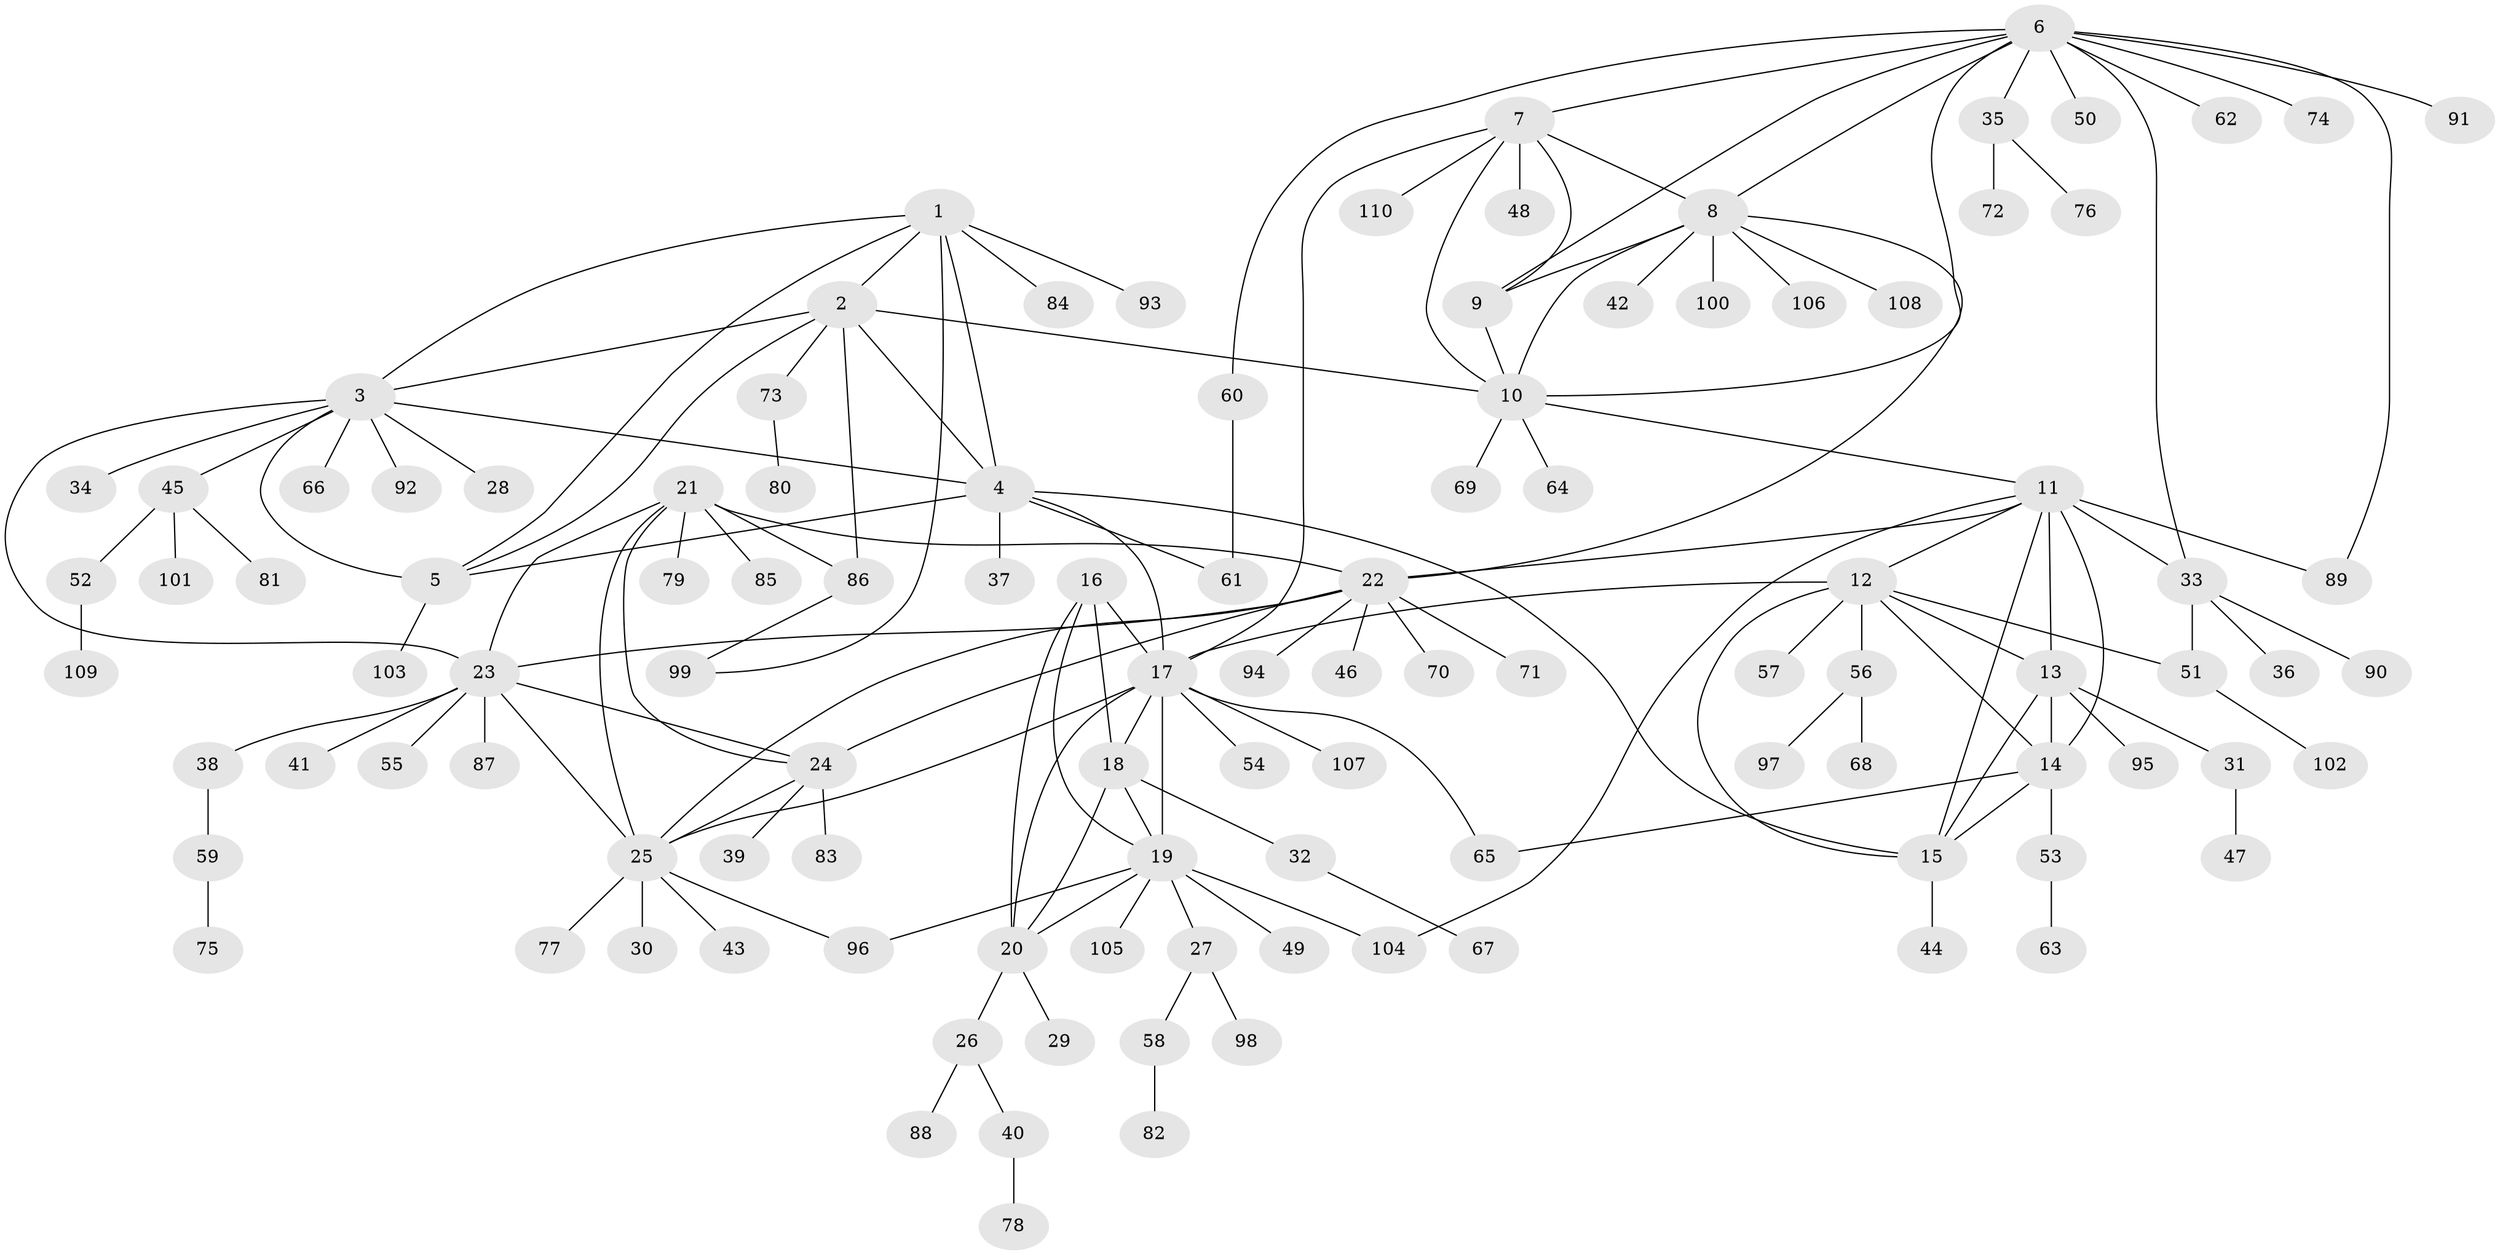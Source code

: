 // Generated by graph-tools (version 1.1) at 2025/02/03/09/25 03:02:47]
// undirected, 110 vertices, 154 edges
graph export_dot {
graph [start="1"]
  node [color=gray90,style=filled];
  1;
  2;
  3;
  4;
  5;
  6;
  7;
  8;
  9;
  10;
  11;
  12;
  13;
  14;
  15;
  16;
  17;
  18;
  19;
  20;
  21;
  22;
  23;
  24;
  25;
  26;
  27;
  28;
  29;
  30;
  31;
  32;
  33;
  34;
  35;
  36;
  37;
  38;
  39;
  40;
  41;
  42;
  43;
  44;
  45;
  46;
  47;
  48;
  49;
  50;
  51;
  52;
  53;
  54;
  55;
  56;
  57;
  58;
  59;
  60;
  61;
  62;
  63;
  64;
  65;
  66;
  67;
  68;
  69;
  70;
  71;
  72;
  73;
  74;
  75;
  76;
  77;
  78;
  79;
  80;
  81;
  82;
  83;
  84;
  85;
  86;
  87;
  88;
  89;
  90;
  91;
  92;
  93;
  94;
  95;
  96;
  97;
  98;
  99;
  100;
  101;
  102;
  103;
  104;
  105;
  106;
  107;
  108;
  109;
  110;
  1 -- 2;
  1 -- 3;
  1 -- 4;
  1 -- 5;
  1 -- 84;
  1 -- 93;
  1 -- 99;
  2 -- 3;
  2 -- 4;
  2 -- 5;
  2 -- 10;
  2 -- 73;
  2 -- 86;
  3 -- 4;
  3 -- 5;
  3 -- 23;
  3 -- 28;
  3 -- 34;
  3 -- 45;
  3 -- 66;
  3 -- 92;
  4 -- 5;
  4 -- 15;
  4 -- 17;
  4 -- 37;
  4 -- 61;
  5 -- 103;
  6 -- 7;
  6 -- 8;
  6 -- 9;
  6 -- 10;
  6 -- 33;
  6 -- 35;
  6 -- 50;
  6 -- 60;
  6 -- 62;
  6 -- 74;
  6 -- 89;
  6 -- 91;
  7 -- 8;
  7 -- 9;
  7 -- 10;
  7 -- 17;
  7 -- 48;
  7 -- 110;
  8 -- 9;
  8 -- 10;
  8 -- 22;
  8 -- 42;
  8 -- 100;
  8 -- 106;
  8 -- 108;
  9 -- 10;
  10 -- 11;
  10 -- 64;
  10 -- 69;
  11 -- 12;
  11 -- 13;
  11 -- 14;
  11 -- 15;
  11 -- 22;
  11 -- 33;
  11 -- 89;
  11 -- 104;
  12 -- 13;
  12 -- 14;
  12 -- 15;
  12 -- 17;
  12 -- 51;
  12 -- 56;
  12 -- 57;
  13 -- 14;
  13 -- 15;
  13 -- 31;
  13 -- 95;
  14 -- 15;
  14 -- 53;
  14 -- 65;
  15 -- 44;
  16 -- 17;
  16 -- 18;
  16 -- 19;
  16 -- 20;
  17 -- 18;
  17 -- 19;
  17 -- 20;
  17 -- 25;
  17 -- 54;
  17 -- 65;
  17 -- 107;
  18 -- 19;
  18 -- 20;
  18 -- 32;
  19 -- 20;
  19 -- 27;
  19 -- 49;
  19 -- 96;
  19 -- 104;
  19 -- 105;
  20 -- 26;
  20 -- 29;
  21 -- 22;
  21 -- 23;
  21 -- 24;
  21 -- 25;
  21 -- 79;
  21 -- 85;
  21 -- 86;
  22 -- 23;
  22 -- 24;
  22 -- 25;
  22 -- 46;
  22 -- 70;
  22 -- 71;
  22 -- 94;
  23 -- 24;
  23 -- 25;
  23 -- 38;
  23 -- 41;
  23 -- 55;
  23 -- 87;
  24 -- 25;
  24 -- 39;
  24 -- 83;
  25 -- 30;
  25 -- 43;
  25 -- 77;
  25 -- 96;
  26 -- 40;
  26 -- 88;
  27 -- 58;
  27 -- 98;
  31 -- 47;
  32 -- 67;
  33 -- 36;
  33 -- 51;
  33 -- 90;
  35 -- 72;
  35 -- 76;
  38 -- 59;
  40 -- 78;
  45 -- 52;
  45 -- 81;
  45 -- 101;
  51 -- 102;
  52 -- 109;
  53 -- 63;
  56 -- 68;
  56 -- 97;
  58 -- 82;
  59 -- 75;
  60 -- 61;
  73 -- 80;
  86 -- 99;
}
